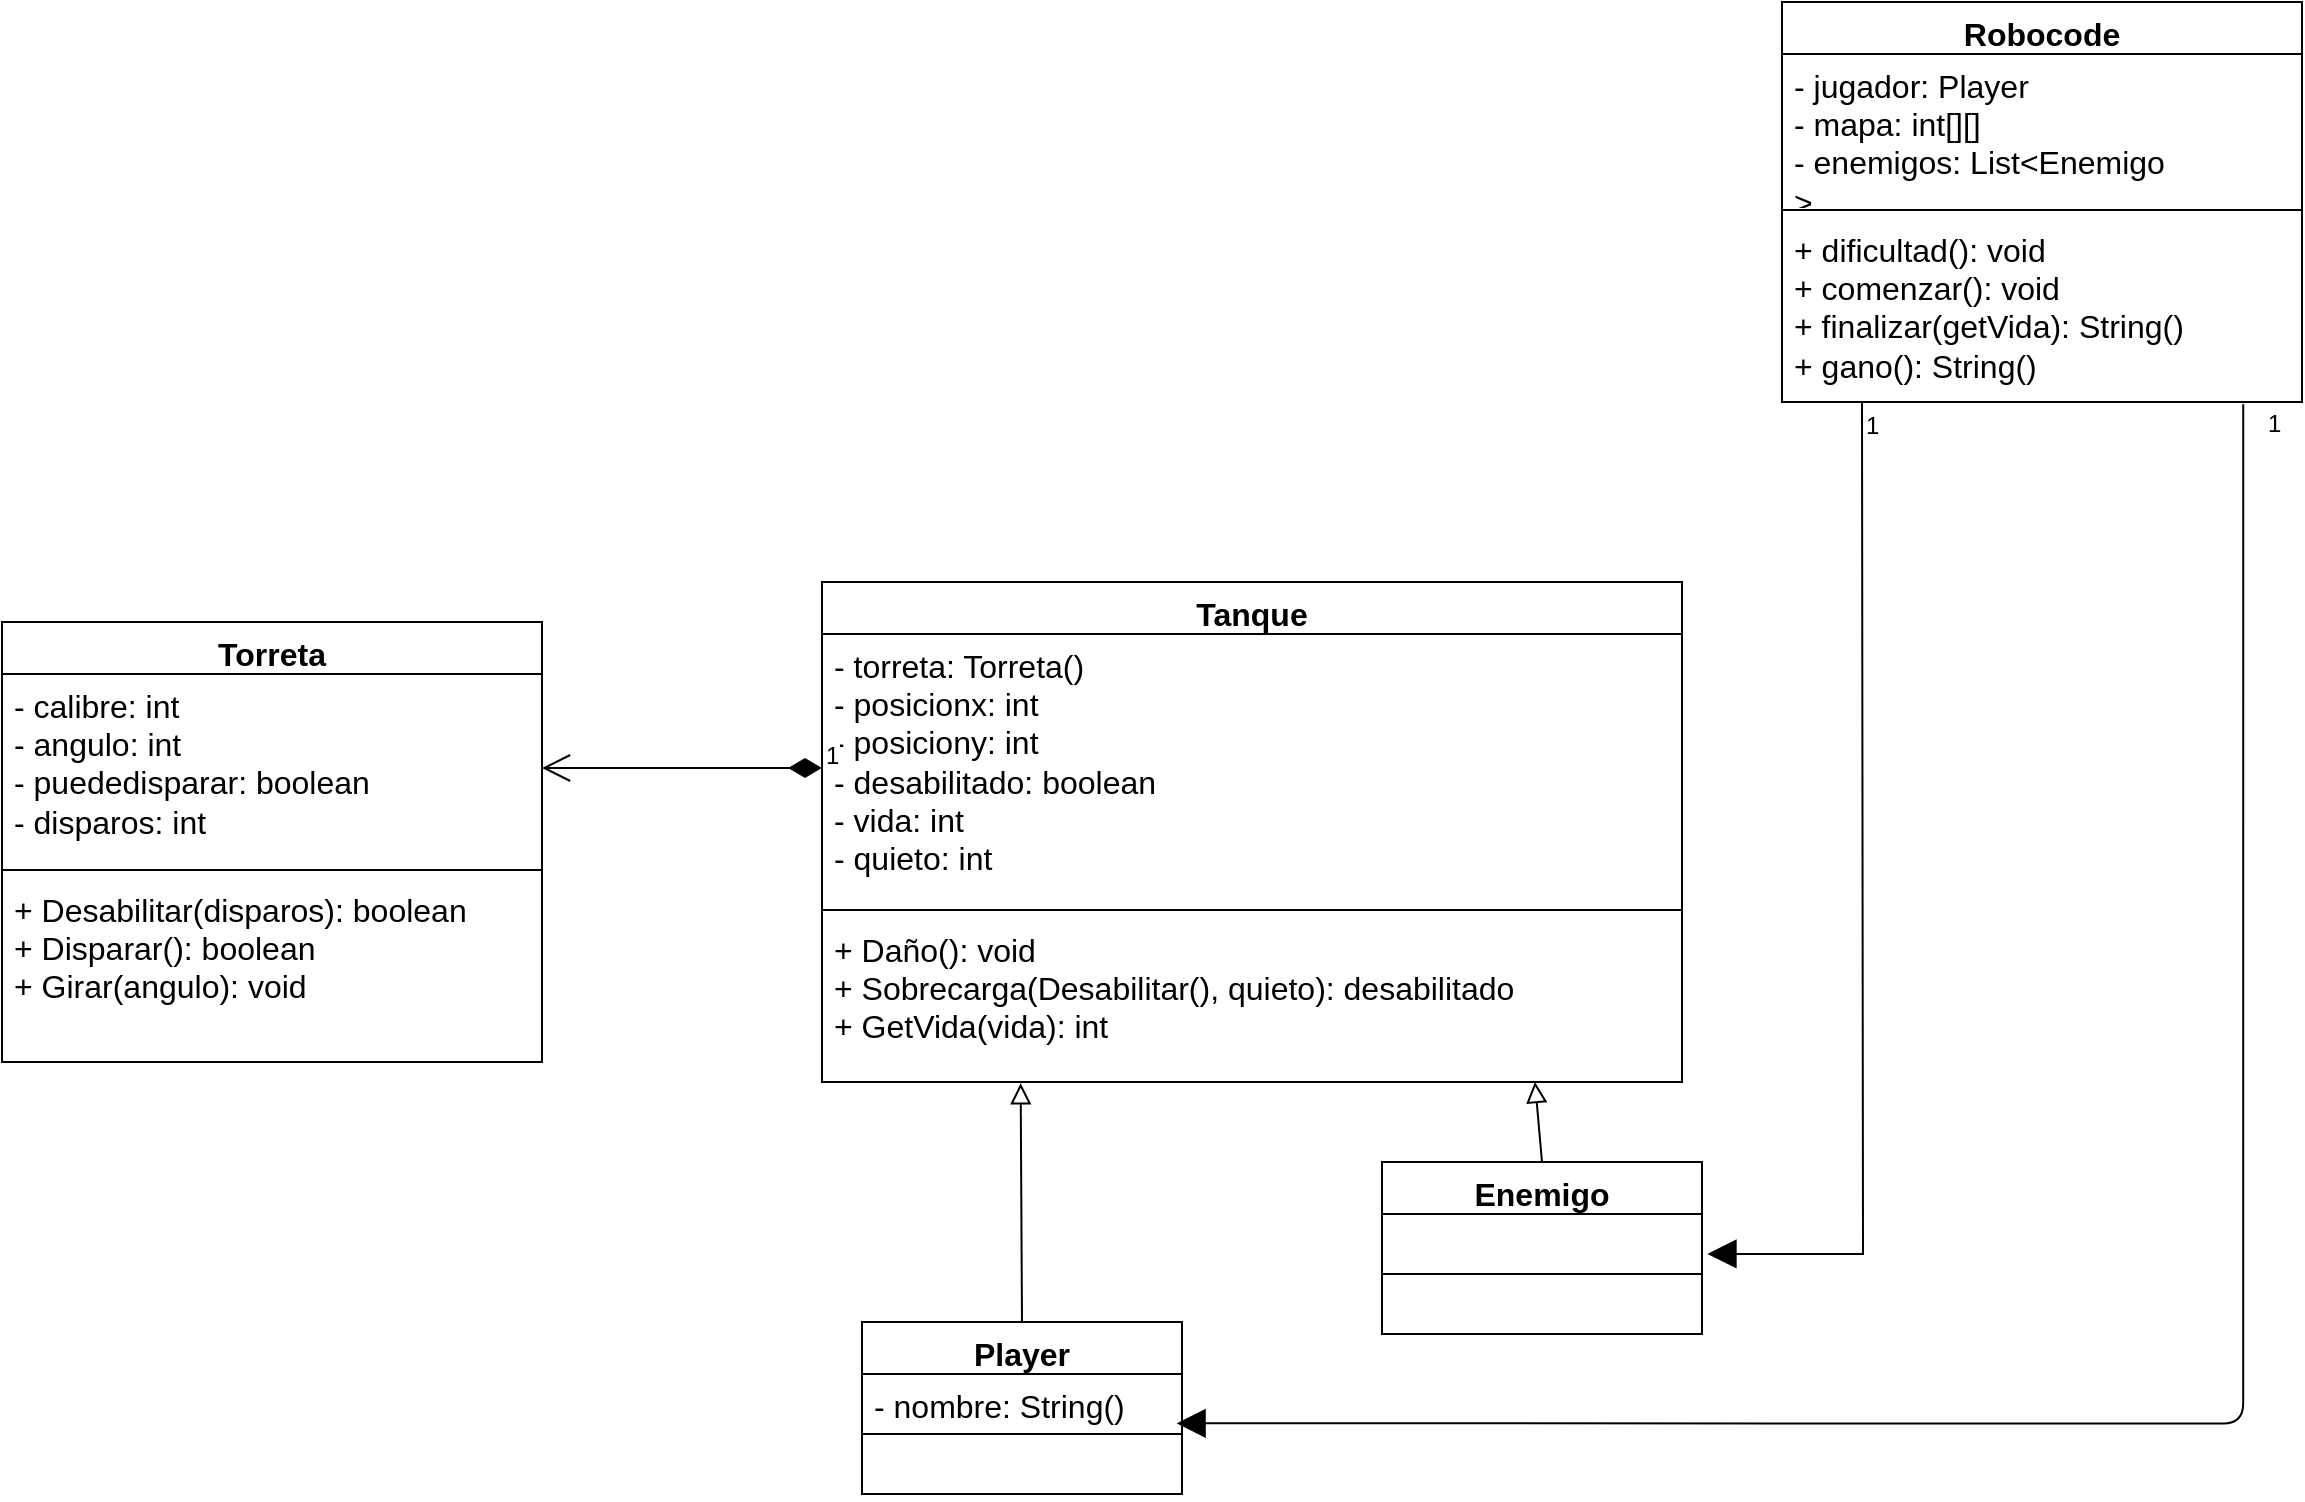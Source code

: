 <mxfile version="21.7.0" type="device">
  <diagram id="C5RBs43oDa-KdzZeNtuy" name="Page-1">
    <mxGraphModel dx="2448" dy="390" grid="1" gridSize="10" guides="1" tooltips="1" connect="1" arrows="1" fold="1" page="1" pageScale="1" pageWidth="827" pageHeight="1169" math="0" shadow="0">
      <root>
        <mxCell id="WIyWlLk6GJQsqaUBKTNV-0" />
        <mxCell id="WIyWlLk6GJQsqaUBKTNV-1" parent="WIyWlLk6GJQsqaUBKTNV-0" />
        <mxCell id="QBo-czNRG0KeWRwL8Vkk-5" value="Robocode" style="swimlane;fontStyle=1;align=center;verticalAlign=top;childLayout=stackLayout;horizontal=1;startSize=26;horizontalStack=0;resizeParent=1;resizeParentMax=0;resizeLast=0;collapsible=1;marginBottom=0;whiteSpace=wrap;html=1;fontSize=16;" parent="WIyWlLk6GJQsqaUBKTNV-1" vertex="1">
          <mxGeometry x="-20" y="100" width="260" height="200" as="geometry" />
        </mxCell>
        <mxCell id="QBo-czNRG0KeWRwL8Vkk-6" value="- jugador: Player&lt;br&gt;- mapa: int[][]&lt;br&gt;- enemigos: List&amp;lt;Enemigo&lt;br&gt;&amp;gt;" style="text;strokeColor=none;fillColor=none;align=left;verticalAlign=top;spacingLeft=4;spacingRight=4;overflow=hidden;rotatable=0;points=[[0,0.5],[1,0.5]];portConstraint=eastwest;whiteSpace=wrap;html=1;fontSize=16;" parent="QBo-czNRG0KeWRwL8Vkk-5" vertex="1">
          <mxGeometry y="26" width="260" height="74" as="geometry" />
        </mxCell>
        <mxCell id="QBo-czNRG0KeWRwL8Vkk-7" value="" style="line;strokeWidth=1;fillColor=none;align=left;verticalAlign=middle;spacingTop=-1;spacingLeft=3;spacingRight=3;rotatable=0;labelPosition=right;points=[];portConstraint=eastwest;strokeColor=inherit;fontSize=16;" parent="QBo-czNRG0KeWRwL8Vkk-5" vertex="1">
          <mxGeometry y="100" width="260" height="8" as="geometry" />
        </mxCell>
        <mxCell id="QBo-czNRG0KeWRwL8Vkk-8" value="+ dificultad(): void&lt;br&gt;+ comenzar(): void&lt;br&gt;+ finalizar(getVida): String()&lt;br&gt;+ gano(): String()&amp;nbsp;" style="text;strokeColor=none;fillColor=none;align=left;verticalAlign=top;spacingLeft=4;spacingRight=4;overflow=hidden;rotatable=0;points=[[0,0.5],[1,0.5]];portConstraint=eastwest;whiteSpace=wrap;html=1;fontSize=16;" parent="QBo-czNRG0KeWRwL8Vkk-5" vertex="1">
          <mxGeometry y="108" width="260" height="92" as="geometry" />
        </mxCell>
        <mxCell id="QBo-czNRG0KeWRwL8Vkk-15" value="Tanque" style="swimlane;fontStyle=1;align=center;verticalAlign=top;childLayout=stackLayout;horizontal=1;startSize=26;horizontalStack=0;resizeParent=1;resizeParentMax=0;resizeLast=0;collapsible=1;marginBottom=0;whiteSpace=wrap;html=1;fontSize=16;" parent="WIyWlLk6GJQsqaUBKTNV-1" vertex="1">
          <mxGeometry x="-500" y="390" width="430" height="250" as="geometry" />
        </mxCell>
        <mxCell id="QBo-czNRG0KeWRwL8Vkk-16" value="- torreta: Torreta()&lt;br&gt;- posicionx: int&lt;br&gt;- posiciony: int&amp;nbsp;&lt;br&gt;- desabilitado: boolean&lt;br&gt;- vida: int&lt;br&gt;- quieto: int" style="text;strokeColor=none;fillColor=none;align=left;verticalAlign=top;spacingLeft=4;spacingRight=4;overflow=hidden;rotatable=0;points=[[0,0.5],[1,0.5]];portConstraint=eastwest;whiteSpace=wrap;html=1;fontSize=16;" parent="QBo-czNRG0KeWRwL8Vkk-15" vertex="1">
          <mxGeometry y="26" width="430" height="134" as="geometry" />
        </mxCell>
        <mxCell id="QBo-czNRG0KeWRwL8Vkk-17" value="" style="line;strokeWidth=1;fillColor=none;align=left;verticalAlign=middle;spacingTop=-1;spacingLeft=3;spacingRight=3;rotatable=0;labelPosition=right;points=[];portConstraint=eastwest;strokeColor=inherit;fontSize=16;" parent="QBo-czNRG0KeWRwL8Vkk-15" vertex="1">
          <mxGeometry y="160" width="430" height="8" as="geometry" />
        </mxCell>
        <mxCell id="QBo-czNRG0KeWRwL8Vkk-18" value="+ Daño(): void&lt;br&gt;+ Sobrecarga(Desabilitar(), quieto): desabilitado&lt;br&gt;+ GetVida(vida): int&lt;br&gt;&amp;nbsp;" style="text;strokeColor=none;fillColor=none;align=left;verticalAlign=top;spacingLeft=4;spacingRight=4;overflow=hidden;rotatable=0;points=[[0,0.5],[1,0.5]];portConstraint=eastwest;whiteSpace=wrap;html=1;fontSize=16;" parent="QBo-czNRG0KeWRwL8Vkk-15" vertex="1">
          <mxGeometry y="168" width="430" height="82" as="geometry" />
        </mxCell>
        <mxCell id="QBo-czNRG0KeWRwL8Vkk-61" style="rounded=0;orthogonalLoop=1;jettySize=auto;html=1;exitX=0.5;exitY=0;exitDx=0;exitDy=0;entryX=0.231;entryY=1.008;entryDx=0;entryDy=0;entryPerimeter=0;fontSize=12;startSize=8;endSize=8;endArrow=block;endFill=0;" parent="WIyWlLk6GJQsqaUBKTNV-1" source="QBo-czNRG0KeWRwL8Vkk-20" target="QBo-czNRG0KeWRwL8Vkk-18" edge="1">
          <mxGeometry relative="1" as="geometry" />
        </mxCell>
        <mxCell id="QBo-czNRG0KeWRwL8Vkk-20" value="Player" style="swimlane;fontStyle=1;align=center;verticalAlign=top;childLayout=stackLayout;horizontal=1;startSize=26;horizontalStack=0;resizeParent=1;resizeParentMax=0;resizeLast=0;collapsible=1;marginBottom=0;whiteSpace=wrap;html=1;fontSize=16;" parent="WIyWlLk6GJQsqaUBKTNV-1" vertex="1">
          <mxGeometry x="-480" y="760" width="160" height="86" as="geometry" />
        </mxCell>
        <mxCell id="QBo-czNRG0KeWRwL8Vkk-21" value="- nombre: String()" style="text;strokeColor=none;fillColor=none;align=left;verticalAlign=top;spacingLeft=4;spacingRight=4;overflow=hidden;rotatable=0;points=[[0,0.5],[1,0.5]];portConstraint=eastwest;whiteSpace=wrap;html=1;fontSize=16;" parent="QBo-czNRG0KeWRwL8Vkk-20" vertex="1">
          <mxGeometry y="26" width="160" height="26" as="geometry" />
        </mxCell>
        <mxCell id="QBo-czNRG0KeWRwL8Vkk-22" value="" style="line;strokeWidth=1;fillColor=none;align=left;verticalAlign=middle;spacingTop=-1;spacingLeft=3;spacingRight=3;rotatable=0;labelPosition=right;points=[];portConstraint=eastwest;strokeColor=inherit;fontSize=16;" parent="QBo-czNRG0KeWRwL8Vkk-20" vertex="1">
          <mxGeometry y="52" width="160" height="8" as="geometry" />
        </mxCell>
        <mxCell id="QBo-czNRG0KeWRwL8Vkk-23" value="&lt;blockquote style=&quot;margin: 0 0 0 40px; border: none; padding: 0px;&quot;&gt;&lt;br&gt;&lt;/blockquote&gt;" style="text;strokeColor=none;fillColor=none;align=left;verticalAlign=top;spacingLeft=4;spacingRight=4;overflow=hidden;rotatable=0;points=[[0,0.5],[1,0.5]];portConstraint=eastwest;whiteSpace=wrap;html=1;fontSize=16;" parent="QBo-czNRG0KeWRwL8Vkk-20" vertex="1">
          <mxGeometry y="60" width="160" height="26" as="geometry" />
        </mxCell>
        <mxCell id="QBo-czNRG0KeWRwL8Vkk-62" style="edgeStyle=none;curved=1;rounded=0;orthogonalLoop=1;jettySize=auto;html=1;exitX=0.5;exitY=0;exitDx=0;exitDy=0;entryX=0.829;entryY=1;entryDx=0;entryDy=0;entryPerimeter=0;fontSize=12;startSize=8;endSize=8;endArrow=block;endFill=0;" parent="WIyWlLk6GJQsqaUBKTNV-1" source="QBo-czNRG0KeWRwL8Vkk-24" target="QBo-czNRG0KeWRwL8Vkk-18" edge="1">
          <mxGeometry relative="1" as="geometry" />
        </mxCell>
        <mxCell id="QBo-czNRG0KeWRwL8Vkk-24" value="Enemigo" style="swimlane;fontStyle=1;align=center;verticalAlign=top;childLayout=stackLayout;horizontal=1;startSize=26;horizontalStack=0;resizeParent=1;resizeParentMax=0;resizeLast=0;collapsible=1;marginBottom=0;whiteSpace=wrap;html=1;fontSize=16;" parent="WIyWlLk6GJQsqaUBKTNV-1" vertex="1">
          <mxGeometry x="-220" y="680" width="160" height="86" as="geometry" />
        </mxCell>
        <mxCell id="QBo-czNRG0KeWRwL8Vkk-25" value="&lt;span style=&quot;white-space: pre;&quot;&gt;&#x9;&lt;/span&gt;" style="text;strokeColor=none;fillColor=none;align=left;verticalAlign=top;spacingLeft=4;spacingRight=4;overflow=hidden;rotatable=0;points=[[0,0.5],[1,0.5]];portConstraint=eastwest;whiteSpace=wrap;html=1;fontSize=16;" parent="QBo-czNRG0KeWRwL8Vkk-24" vertex="1">
          <mxGeometry y="26" width="160" height="26" as="geometry" />
        </mxCell>
        <mxCell id="QBo-czNRG0KeWRwL8Vkk-26" value="" style="line;strokeWidth=1;fillColor=none;align=left;verticalAlign=middle;spacingTop=-1;spacingLeft=3;spacingRight=3;rotatable=0;labelPosition=right;points=[];portConstraint=eastwest;strokeColor=inherit;fontSize=16;" parent="QBo-czNRG0KeWRwL8Vkk-24" vertex="1">
          <mxGeometry y="52" width="160" height="8" as="geometry" />
        </mxCell>
        <mxCell id="QBo-czNRG0KeWRwL8Vkk-27" value="&lt;blockquote style=&quot;margin: 0 0 0 40px; border: none; padding: 0px;&quot;&gt;&lt;br&gt;&lt;/blockquote&gt;" style="text;strokeColor=none;fillColor=none;align=left;verticalAlign=top;spacingLeft=4;spacingRight=4;overflow=hidden;rotatable=0;points=[[0,0.5],[1,0.5]];portConstraint=eastwest;whiteSpace=wrap;html=1;fontSize=16;" parent="QBo-czNRG0KeWRwL8Vkk-24" vertex="1">
          <mxGeometry y="60" width="160" height="26" as="geometry" />
        </mxCell>
        <mxCell id="QBo-czNRG0KeWRwL8Vkk-35" value="Torreta" style="swimlane;fontStyle=1;align=center;verticalAlign=top;childLayout=stackLayout;horizontal=1;startSize=26;horizontalStack=0;resizeParent=1;resizeParentMax=0;resizeLast=0;collapsible=1;marginBottom=0;whiteSpace=wrap;html=1;fontSize=16;" parent="WIyWlLk6GJQsqaUBKTNV-1" vertex="1">
          <mxGeometry x="-910" y="410" width="270" height="220" as="geometry" />
        </mxCell>
        <mxCell id="QBo-czNRG0KeWRwL8Vkk-36" value="- calibre: int&lt;br style=&quot;border-color: var(--border-color);&quot;&gt;- angulo: int&lt;br style=&quot;border-color: var(--border-color);&quot;&gt;- puededisparar: boolean&lt;br&gt;- disparos: int&lt;br style=&quot;border-color: var(--border-color);&quot;&gt;&amp;nbsp;" style="text;strokeColor=none;fillColor=none;align=left;verticalAlign=top;spacingLeft=4;spacingRight=4;overflow=hidden;rotatable=0;points=[[0,0.5],[1,0.5]];portConstraint=eastwest;whiteSpace=wrap;html=1;fontSize=16;" parent="QBo-czNRG0KeWRwL8Vkk-35" vertex="1">
          <mxGeometry y="26" width="270" height="94" as="geometry" />
        </mxCell>
        <mxCell id="QBo-czNRG0KeWRwL8Vkk-37" value="" style="line;strokeWidth=1;fillColor=none;align=left;verticalAlign=middle;spacingTop=-1;spacingLeft=3;spacingRight=3;rotatable=0;labelPosition=right;points=[];portConstraint=eastwest;strokeColor=inherit;fontSize=16;" parent="QBo-czNRG0KeWRwL8Vkk-35" vertex="1">
          <mxGeometry y="120" width="270" height="8" as="geometry" />
        </mxCell>
        <mxCell id="QBo-czNRG0KeWRwL8Vkk-38" value="+ Desabilitar(disparos): boolean&lt;br&gt;+ Disparar(): boolean&lt;br&gt;+ Girar(angulo): void" style="text;strokeColor=none;fillColor=none;align=left;verticalAlign=top;spacingLeft=4;spacingRight=4;overflow=hidden;rotatable=0;points=[[0,0.5],[1,0.5]];portConstraint=eastwest;whiteSpace=wrap;html=1;fontSize=16;" parent="QBo-czNRG0KeWRwL8Vkk-35" vertex="1">
          <mxGeometry y="128" width="270" height="92" as="geometry" />
        </mxCell>
        <mxCell id="QBo-czNRG0KeWRwL8Vkk-50" value="1" style="endArrow=block;html=1;endSize=12;startArrow=none;startSize=14;startFill=0;edgeStyle=orthogonalEdgeStyle;align=left;verticalAlign=bottom;fontSize=12;entryX=0.983;entryY=0.949;entryDx=0;entryDy=0;exitX=0.887;exitY=1.012;exitDx=0;exitDy=0;exitPerimeter=0;entryPerimeter=0;endFill=1;" parent="WIyWlLk6GJQsqaUBKTNV-1" source="QBo-czNRG0KeWRwL8Vkk-8" target="QBo-czNRG0KeWRwL8Vkk-21" edge="1">
          <mxGeometry x="-0.964" y="10" relative="1" as="geometry">
            <mxPoint x="140" y="440" as="sourcePoint" />
            <mxPoint x="-400" y="860" as="targetPoint" />
            <Array as="points">
              <mxPoint x="211" y="811" />
            </Array>
            <mxPoint as="offset" />
          </mxGeometry>
        </mxCell>
        <mxCell id="QBo-czNRG0KeWRwL8Vkk-51" value="1" style="endArrow=block;html=1;endSize=12;startArrow=none;startSize=14;startFill=0;align=left;verticalAlign=bottom;rounded=0;fontSize=12;entryX=1.017;entryY=0.769;entryDx=0;entryDy=0;entryPerimeter=0;edgeStyle=orthogonalEdgeStyle;endFill=1;" parent="WIyWlLk6GJQsqaUBKTNV-1" edge="1" target="QBo-czNRG0KeWRwL8Vkk-25">
          <mxGeometry x="-0.916" relative="1" as="geometry">
            <mxPoint x="20" y="300" as="sourcePoint" />
            <mxPoint x="-60.0" y="695.394" as="targetPoint" />
            <mxPoint as="offset" />
          </mxGeometry>
        </mxCell>
        <mxCell id="QBo-czNRG0KeWRwL8Vkk-56" value="1" style="endArrow=open;html=1;endSize=12;startArrow=diamondThin;startSize=14;startFill=1;edgeStyle=orthogonalEdgeStyle;align=left;verticalAlign=bottom;rounded=0;fontSize=12;curved=1;exitX=0;exitY=0.5;exitDx=0;exitDy=0;entryX=1;entryY=0.5;entryDx=0;entryDy=0;" parent="WIyWlLk6GJQsqaUBKTNV-1" source="QBo-czNRG0KeWRwL8Vkk-16" target="QBo-czNRG0KeWRwL8Vkk-36" edge="1">
          <mxGeometry x="-1" y="3" relative="1" as="geometry">
            <mxPoint x="390" y="710" as="sourcePoint" />
            <mxPoint x="550" y="710" as="targetPoint" />
          </mxGeometry>
        </mxCell>
      </root>
    </mxGraphModel>
  </diagram>
</mxfile>
